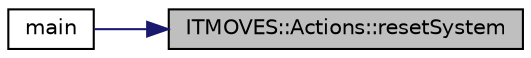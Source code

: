 digraph "ITMOVES::Actions::resetSystem"
{
 // LATEX_PDF_SIZE
  edge [fontname="Helvetica",fontsize="10",labelfontname="Helvetica",labelfontsize="10"];
  node [fontname="Helvetica",fontsize="10",shape=record];
  rankdir="RL";
  Node1 [label="ITMOVES::Actions::resetSystem",height=0.2,width=0.4,color="black", fillcolor="grey75", style="filled", fontcolor="black",tooltip="Resets certain environment variables."];
  Node1 -> Node2 [dir="back",color="midnightblue",fontsize="10",style="solid",fontname="Helvetica"];
  Node2 [label="main",height=0.2,width=0.4,color="black", fillcolor="white", style="filled",URL="$planner__node_8cpp.html#a3c04138a5bfe5d72780bb7e82a18e627",tooltip="Main function for handling the behavior planning of the vehicle."];
}
